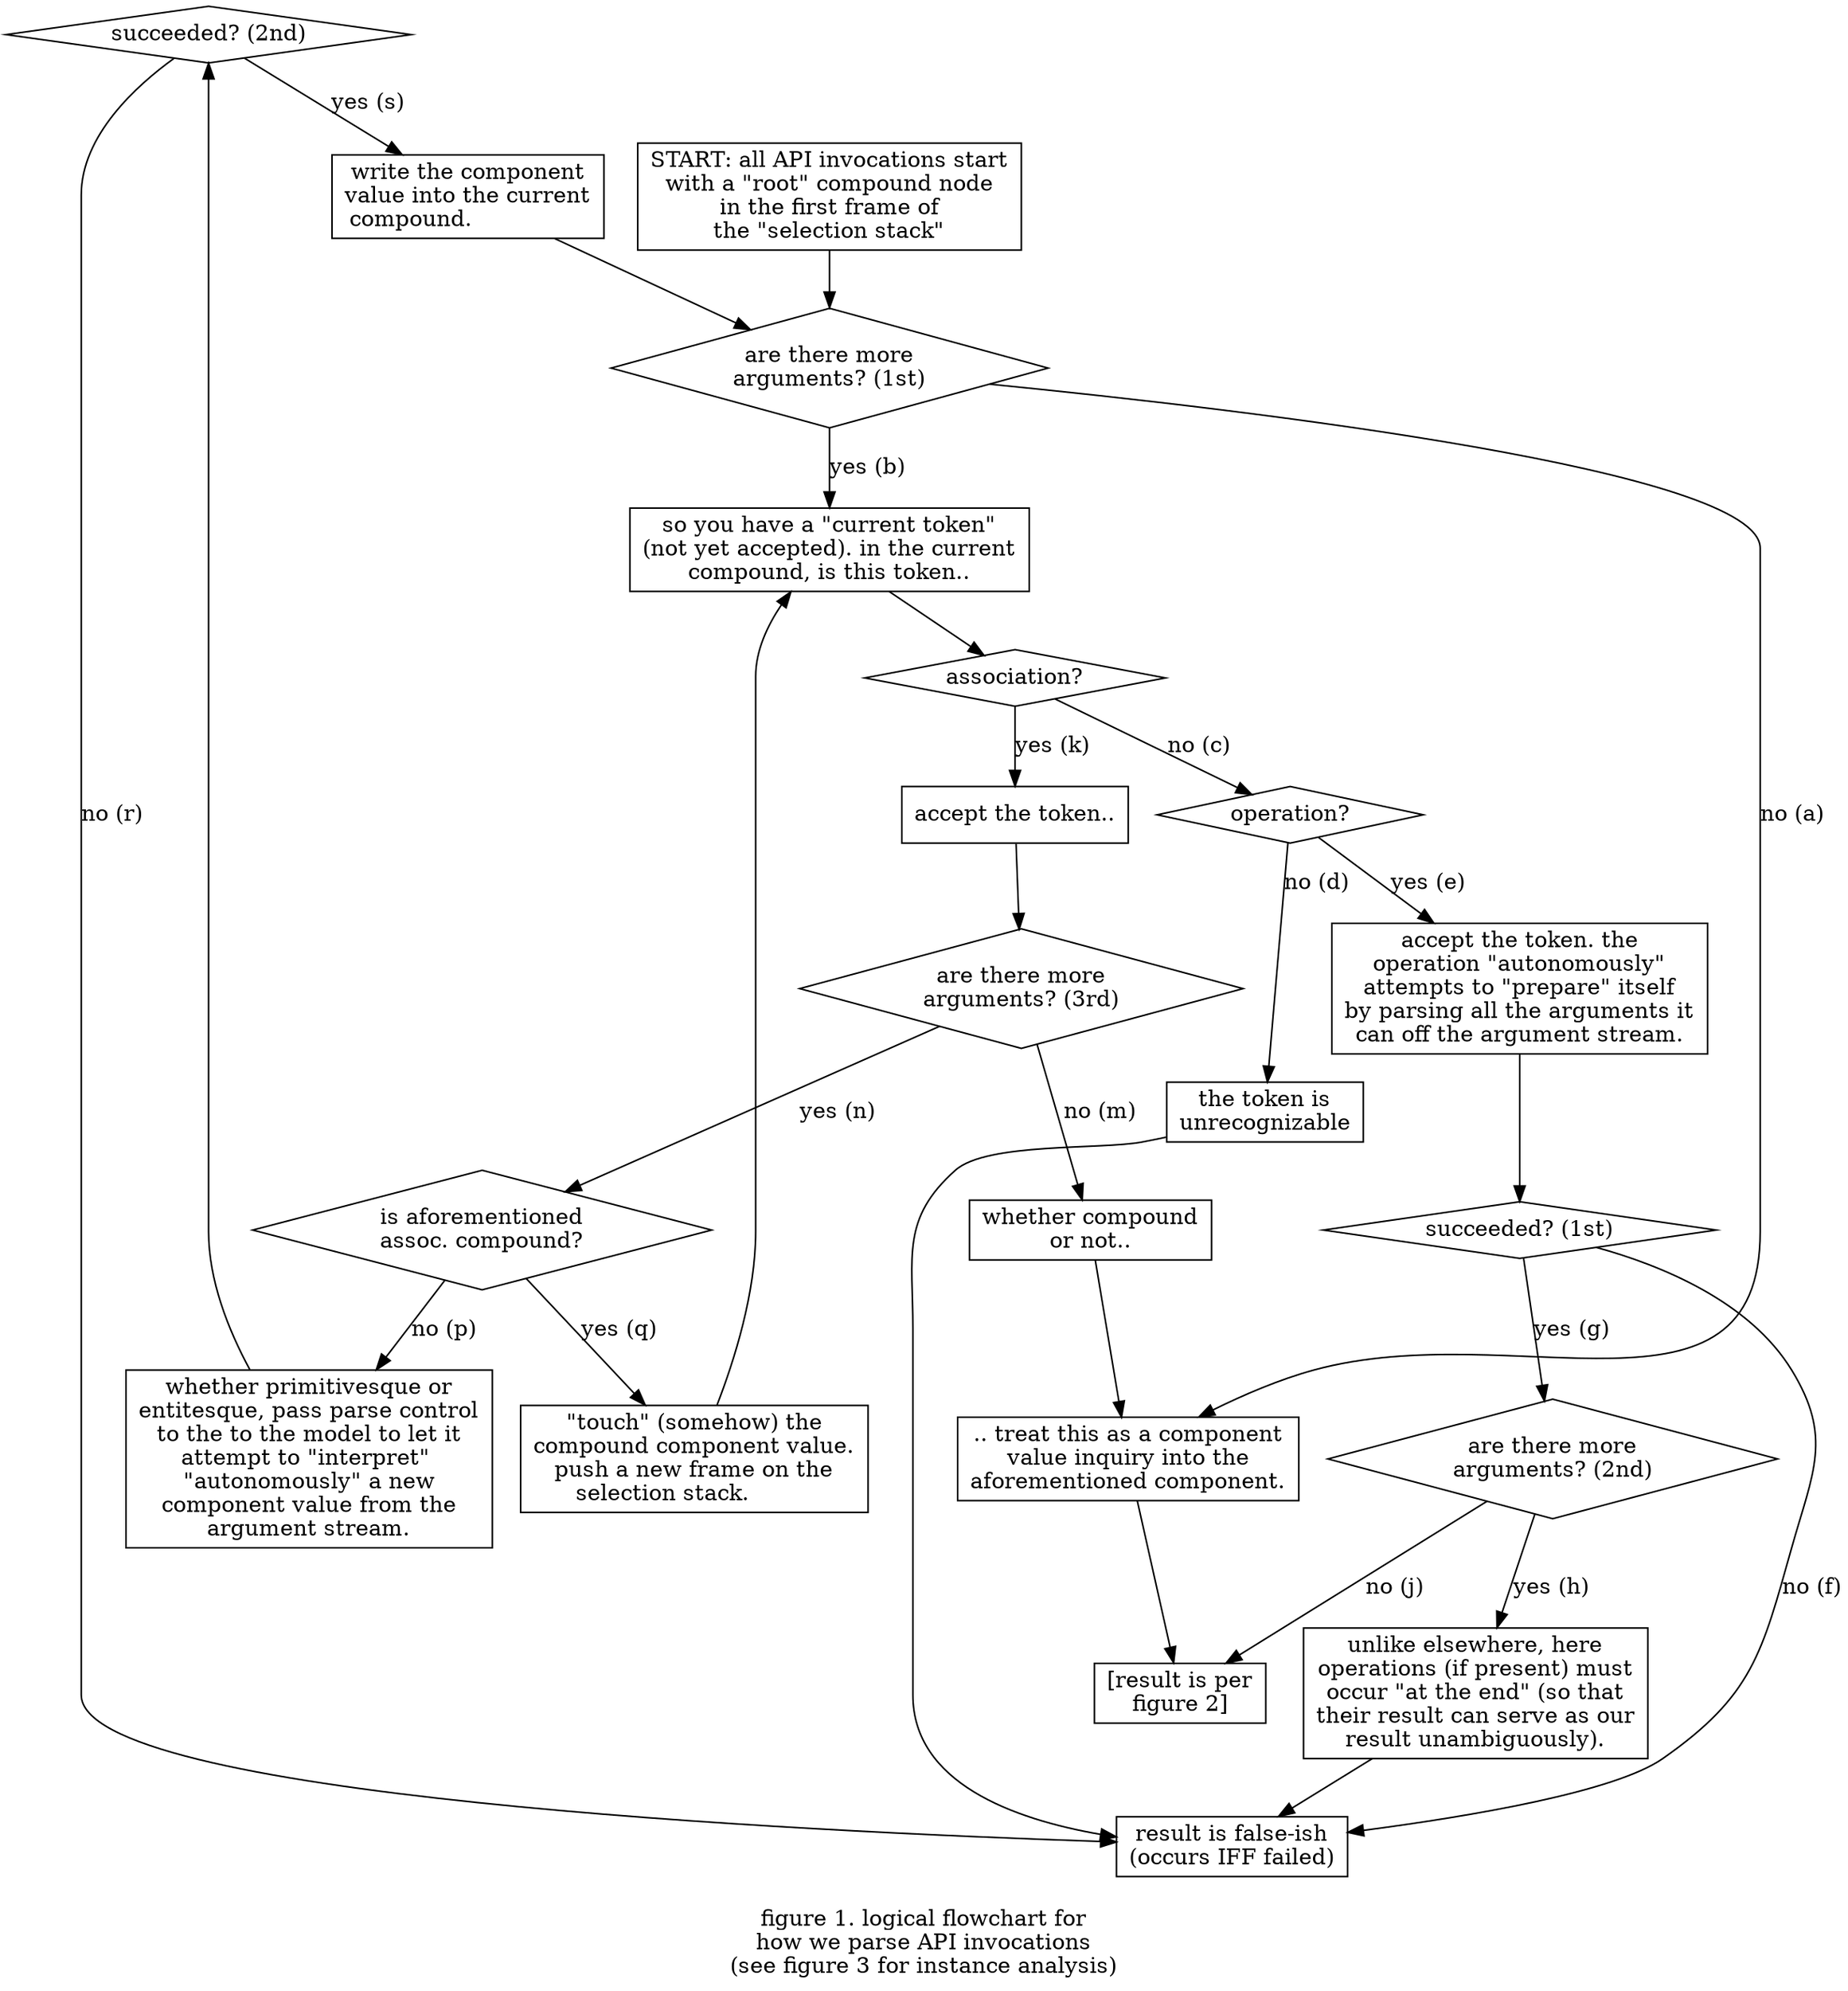 digraph g {

edge [colorscheme=paired10]

label="\nfigure 1. logical flowchart for
how we parse API invocations
(see figure 3 for instance analysis)
"

/* questions & associations */

/* just go */

state_extra_args_post_op->state_failed
state_component_parse->ask_component_parse_succeed
state_component->ama3
state_compound_yes->state_more_arguments
state_inquiry->state_succeeded
state_more_arguments->ask_assoc
state_operation->ask_arg_parse_succeeded
state_start->ama1
state_unrecognized->state_failed
state_whether_compound->state_inquiry
state_write->ama1

/* no & yes (next letter: (t)) */

ask_arg_parse_succeeded->state_failed [label="no (f)"]
ask_arg_parse_succeeded->ama2 [label="yes (g)"]
ask_assoc->ask_operation [label="no (c)"]
ask_assoc->state_component [label="yes (k)"]
ask_component_parse_succeed->state_failed [label="no (r)"]
ask_component_parse_succeed->state_write [label="yes (s)"]
ask_compound->state_component_parse [label="no (p)"]
ask_compound->state_compound_yes [label="yes (q)"]
ama1->state_more_arguments [label="yes (b)"]
ama1->state_inquiry [label="no (a)"]
ama2->state_succeeded [label="no (j)"]
ama2->state_extra_args_post_op [label="yes (h)"]
ama3->state_whether_compound[label="no (m)"]
ama3->ask_compound [label="yes (n)"]
ask_operation->state_unrecognized [label="no (d)"]
ask_operation->state_operation [label="yes (e)"]

/* asks */

ask_arg_parse_succeeded [shape=diamond label="succeeded? (1st)"]
ask_assoc [shape=diamond label="association?"]
ask_component_parse_succeed [shape=diamond label="succeeded? (2nd)"]
ask_compound [shape=diamond label="is aforementioned\nassoc. compound?"]
ama1 [shape=diamond label="are there more\narguments? (1st)"]
ama2 [shape=diamond label="are there more\narguments? (2nd)"]
ama3 [shape=diamond label="are there more\narguments? (3rd)"]
ask_operation [shape=diamond label="operation?"]

/* states */

state_start [shape=rectangle label="START: all API invocations start
with a \"root\" compound node
in the first frame of
the \"selection stack\""]

state_component [shape=rectangle label="accept the token.."]

state_component_parse [shape=rectangle label="whether primitivesque or
entitesque, pass parse control
to the to the model to let it
attempt to \"interpret\" 
\"autonomously\" a new
component value from the
argument stream."]

state_compound_yes [shape=rectangle label="\"touch\" (somehow) the
compound component value.
push a new frame on the
selection stack.         "]

state_extra_args_post_op [shape=rectange label="unlike elsewhere, here
operations (if present) must
occur \"at the end\" (so that
their result can serve as our
result unambiguously)."]

state_inquiry [shape=rectangle label=".. treat this as a component
value inquiry into the
aforementioned component."]

state_more_arguments [shape=rectangle label="so you have a \"current token\"
(not yet accepted). in the current
compound, is this token.."]

state_operation [shape=rectange label="accept the token. the
operation \"autonomously\"
attempts to \"prepare\" itself
by parsing all the arguments it
can off the argument stream."]

state_unrecognized [shape=rectangle label="the token is
unrecognizable"]

state_whether_compound [shape=rectange label="whether compound
or not.."]

state_write [shape=rectangle label="write the component
value into the current
compound.                "]

/* -- */

state_failed [shape=rectangle label="result is false-ish
(occurs IFF failed)"]

state_succeeded [shape=rectangle label="[result is per
figure 2]"]

}
